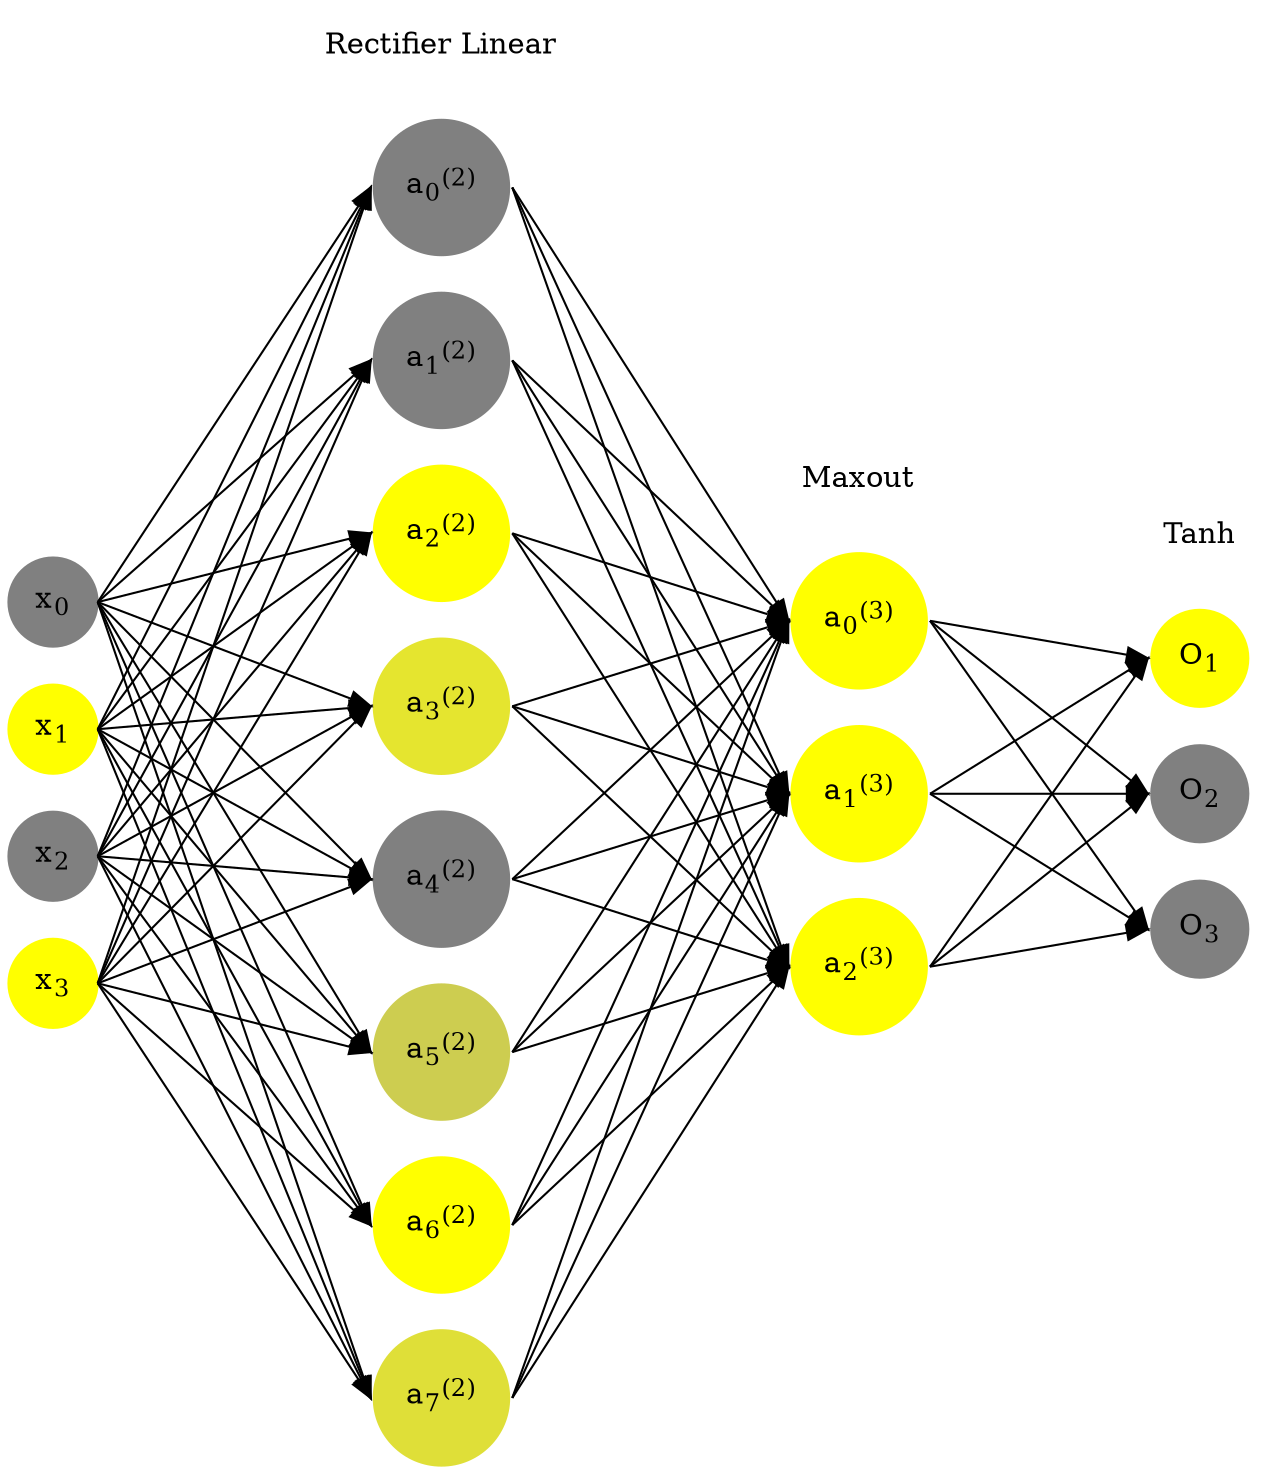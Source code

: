 digraph G {
	rankdir = LR;
	splines=false;
	edge[style=invis];
	ranksep= 1.4;
	{
	node [shape=circle, color="0.1667, 0.0, 0.5", style=filled, fillcolor="0.1667, 0.0, 0.5"];
	x0 [label=<x<sub>0</sub>>];
	}
	{
	node [shape=circle, color="0.1667, 1.0, 1.0", style=filled, fillcolor="0.1667, 1.0, 1.0"];
	x1 [label=<x<sub>1</sub>>];
	}
	{
	node [shape=circle, color="0.1667, 0.0, 0.5", style=filled, fillcolor="0.1667, 0.0, 0.5"];
	x2 [label=<x<sub>2</sub>>];
	}
	{
	node [shape=circle, color="0.1667, 1.0, 1.0", style=filled, fillcolor="0.1667, 1.0, 1.0"];
	x3 [label=<x<sub>3</sub>>];
	}
	{
	node [shape=circle, color="0.1667, 0.000000, 0.500000", style=filled, fillcolor="0.1667, 0.000000, 0.500000"];
	a02 [label=<a<sub>0</sub><sup>(2)</sup>>];
	}
	{
	node [shape=circle, color="0.1667, 0.000000, 0.500000", style=filled, fillcolor="0.1667, 0.000000, 0.500000"];
	a12 [label=<a<sub>1</sub><sup>(2)</sup>>];
	}
	{
	node [shape=circle, color="0.1667, 1.454955, 1.227477", style=filled, fillcolor="0.1667, 1.454955, 1.227477"];
	a22 [label=<a<sub>2</sub><sup>(2)</sup>>];
	}
	{
	node [shape=circle, color="0.1667, 0.794163, 0.897081", style=filled, fillcolor="0.1667, 0.794163, 0.897081"];
	a32 [label=<a<sub>3</sub><sup>(2)</sup>>];
	}
	{
	node [shape=circle, color="0.1667, 0.000000, 0.500000", style=filled, fillcolor="0.1667, 0.000000, 0.500000"];
	a42 [label=<a<sub>4</sub><sup>(2)</sup>>];
	}
	{
	node [shape=circle, color="0.1667, 0.607773, 0.803887", style=filled, fillcolor="0.1667, 0.607773, 0.803887"];
	a52 [label=<a<sub>5</sub><sup>(2)</sup>>];
	}
	{
	node [shape=circle, color="0.1667, 2.346937, 1.673468", style=filled, fillcolor="0.1667, 2.346937, 1.673468"];
	a62 [label=<a<sub>6</sub><sup>(2)</sup>>];
	}
	{
	node [shape=circle, color="0.1667, 0.748992, 0.874496", style=filled, fillcolor="0.1667, 0.748992, 0.874496"];
	a72 [label=<a<sub>7</sub><sup>(2)</sup>>];
	}
	{
	node [shape=circle, color="0.1667, 1.209556, 1.104778", style=filled, fillcolor="0.1667, 1.209556, 1.104778"];
	a03 [label=<a<sub>0</sub><sup>(3)</sup>>];
	}
	{
	node [shape=circle, color="0.1667, 1.209556, 1.104778", style=filled, fillcolor="0.1667, 1.209556, 1.104778"];
	a13 [label=<a<sub>1</sub><sup>(3)</sup>>];
	}
	{
	node [shape=circle, color="0.1667, 1.209556, 1.104778", style=filled, fillcolor="0.1667, 1.209556, 1.104778"];
	a23 [label=<a<sub>2</sub><sup>(3)</sup>>];
	}
	{
	node [shape=circle, color="0.1667, 1.0, 1.0", style=filled, fillcolor="0.1667, 1.0, 1.0"];
	O1 [label=<O<sub>1</sub>>];
	}
	{
	node [shape=circle, color="0.1667, 0.0, 0.5", style=filled, fillcolor="0.1667, 0.0, 0.5"];
	O2 [label=<O<sub>2</sub>>];
	}
	{
	node [shape=circle, color="0.1667, 0.0, 0.5", style=filled, fillcolor="0.1667, 0.0, 0.5"];
	O3 [label=<O<sub>3</sub>>];
	}
	{
	rank=same;
	x0->x1->x2->x3;
	}
	{
	rank=same;
	a02->a12->a22->a32->a42->a52->a62->a72;
	}
	{
	rank=same;
	a03->a13->a23;
	}
	{
	rank=same;
	O1->O2->O3;
	}
	l1 [shape=plaintext,label="Rectifier Linear"];
	l1->a02;
	{rank=same; l1;a02};
	l2 [shape=plaintext,label="Maxout"];
	l2->a03;
	{rank=same; l2;a03};
	l3 [shape=plaintext,label="Tanh"];
	l3->O1;
	{rank=same; l3;O1};
edge[style=solid, tailport=e, headport=w];
	{x0;x1;x2;x3} -> {a02;a12;a22;a32;a42;a52;a62;a72};
	{a02;a12;a22;a32;a42;a52;a62;a72} -> {a03;a13;a23};
	{a03;a13;a23} -> {O1,O2,O3};
}